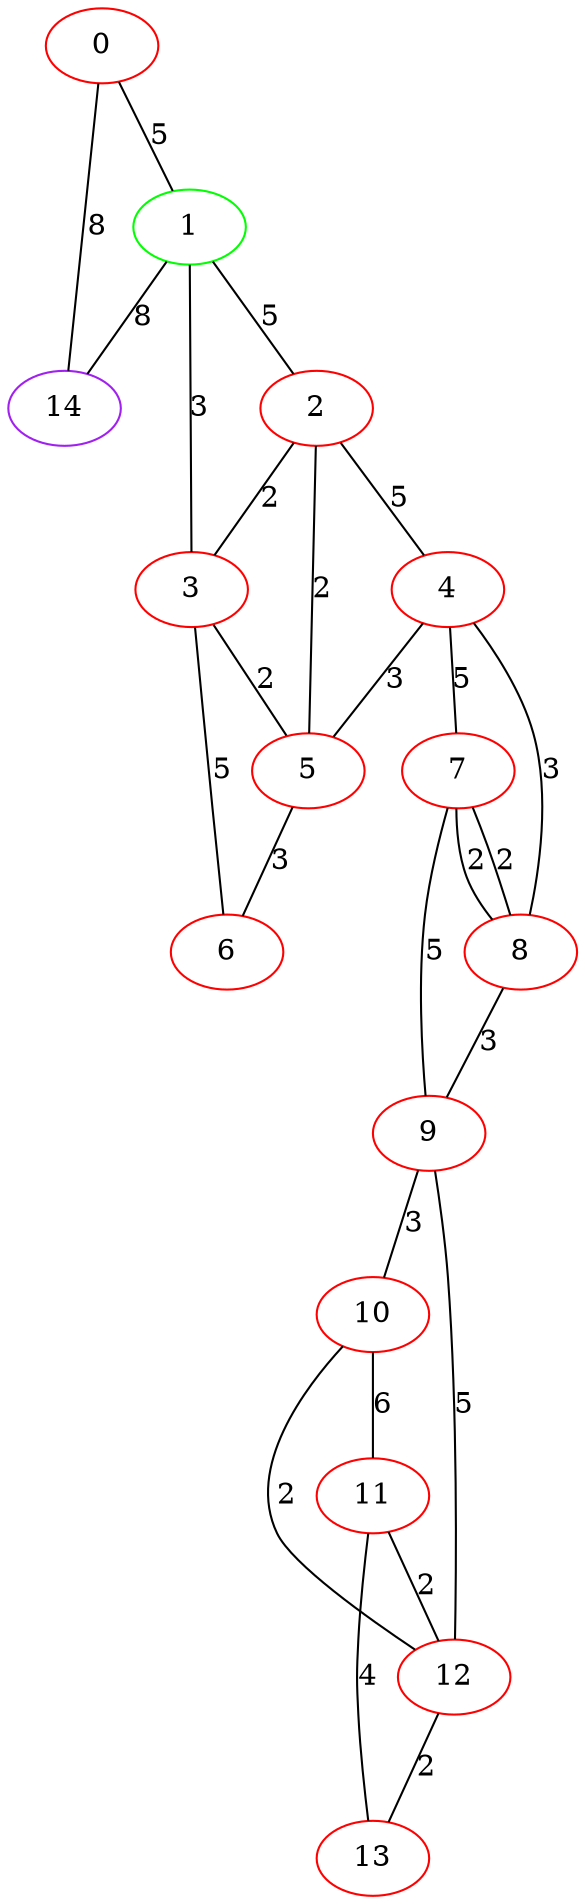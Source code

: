 graph "" {
0 [color=red, weight=1];
1 [color=green, weight=2];
2 [color=red, weight=1];
3 [color=red, weight=1];
4 [color=red, weight=1];
5 [color=red, weight=1];
6 [color=red, weight=1];
7 [color=red, weight=1];
8 [color=red, weight=1];
9 [color=red, weight=1];
10 [color=red, weight=1];
11 [color=red, weight=1];
12 [color=red, weight=1];
13 [color=red, weight=1];
14 [color=purple, weight=4];
0 -- 1  [key=0, label=5];
0 -- 14  [key=0, label=8];
1 -- 2  [key=0, label=5];
1 -- 3  [key=0, label=3];
1 -- 14  [key=0, label=8];
2 -- 3  [key=0, label=2];
2 -- 4  [key=0, label=5];
2 -- 5  [key=0, label=2];
3 -- 5  [key=0, label=2];
3 -- 6  [key=0, label=5];
4 -- 8  [key=0, label=3];
4 -- 5  [key=0, label=3];
4 -- 7  [key=0, label=5];
5 -- 6  [key=0, label=3];
7 -- 8  [key=0, label=2];
7 -- 8  [key=1, label=2];
7 -- 9  [key=0, label=5];
8 -- 9  [key=0, label=3];
9 -- 10  [key=0, label=3];
9 -- 12  [key=0, label=5];
10 -- 11  [key=0, label=6];
10 -- 12  [key=0, label=2];
11 -- 12  [key=0, label=2];
11 -- 13  [key=0, label=4];
12 -- 13  [key=0, label=2];
}
